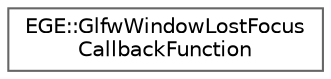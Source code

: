 digraph "Graphical Class Hierarchy"
{
 // LATEX_PDF_SIZE
  bgcolor="transparent";
  edge [fontname=Helvetica,fontsize=10,labelfontname=Helvetica,labelfontsize=10];
  node [fontname=Helvetica,fontsize=10,shape=box,height=0.2,width=0.4];
  rankdir="LR";
  Node0 [id="Node000000",label="EGE::GlfwWindowLostFocus\lCallbackFunction",height=0.2,width=0.4,color="grey40", fillcolor="white", style="filled",URL="$classEGE_1_1GlfwWindowLostFocusCallbackFunction.html",tooltip="Represents a callback function for the GLFW window lost focus event."];
}
